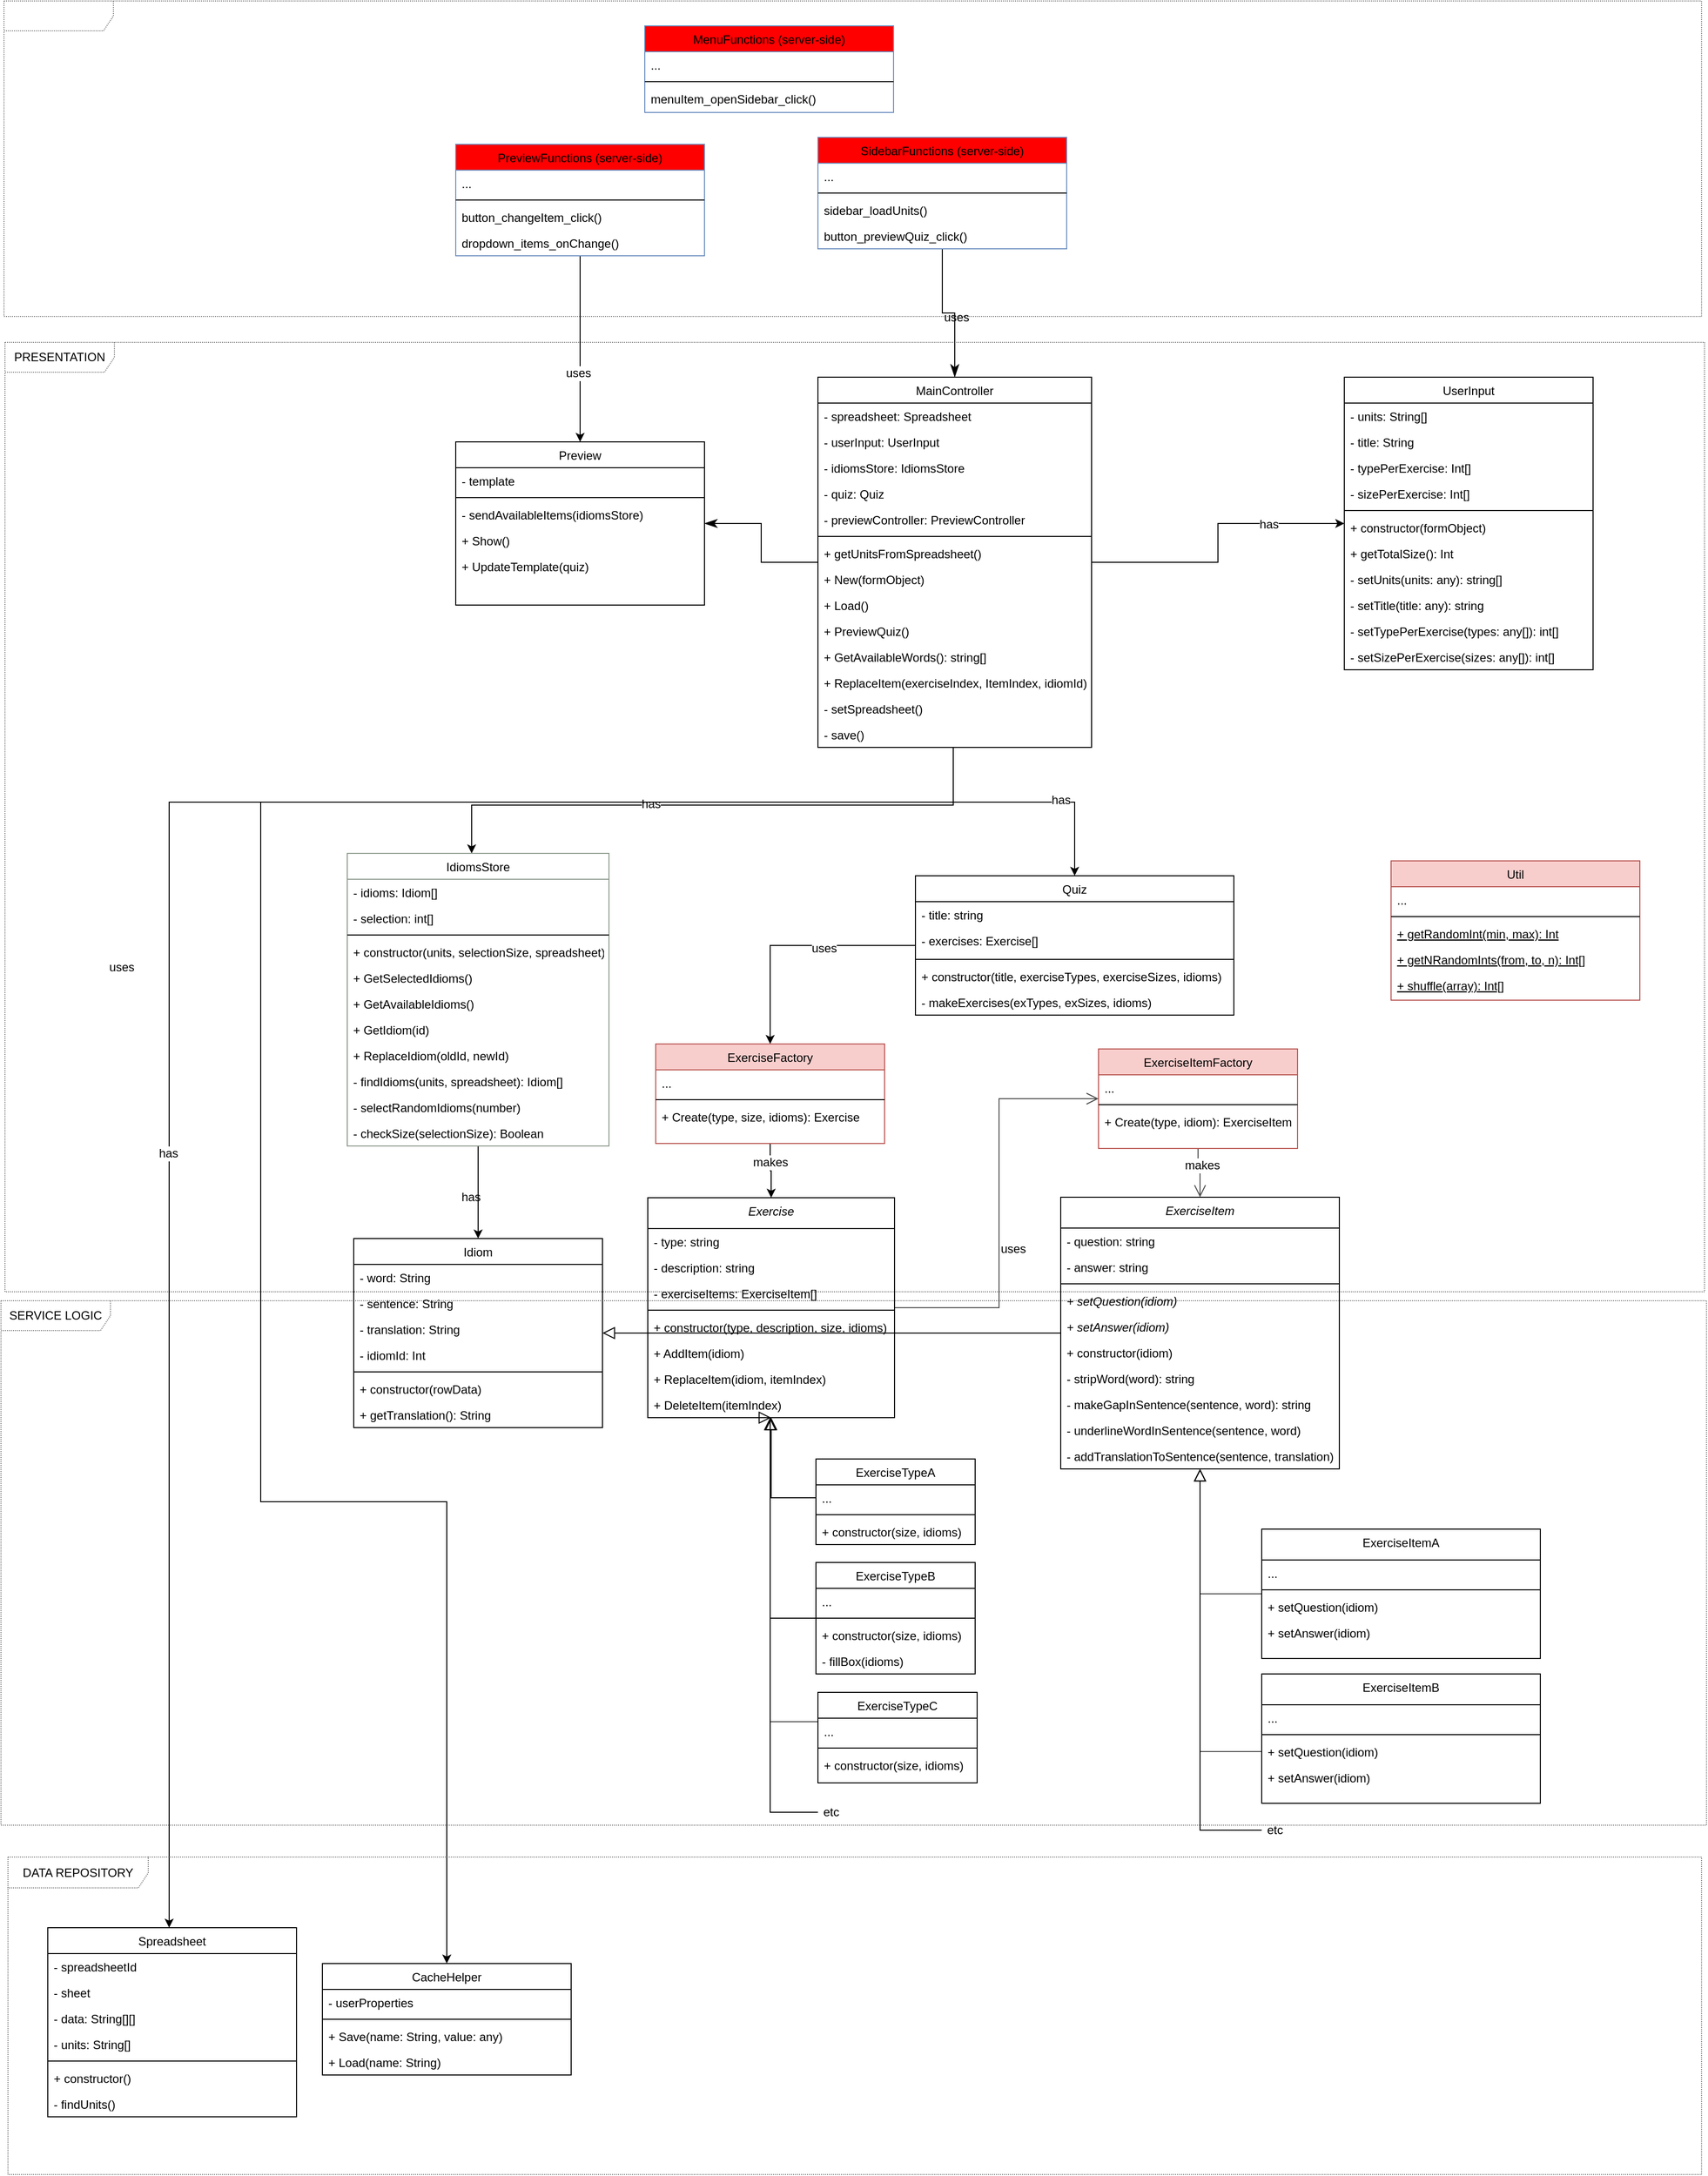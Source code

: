 <mxfile version="12.9.13" type="device"><diagram id="C5RBs43oDa-KdzZeNtuy" name="Page-1"><mxGraphModel dx="3234" dy="2611" grid="0" gridSize="10" guides="1" tooltips="1" connect="1" arrows="1" fold="1" page="0" pageScale="1" pageWidth="827" pageHeight="1169" math="0" shadow="0"><root><mxCell id="WIyWlLk6GJQsqaUBKTNV-0"/><mxCell id="WIyWlLk6GJQsqaUBKTNV-1" parent="WIyWlLk6GJQsqaUBKTNV-0"/><mxCell id="BDJIkVCrBgJnKzS1Ro5_-6" value="SERVICE LOGIC" style="shape=umlFrame;whiteSpace=wrap;html=1;width=110;height=30;dashed=1;dashPattern=1 1;strokeColor=#7D7D7D;" parent="WIyWlLk6GJQsqaUBKTNV-1" vertex="1"><mxGeometry x="-448" y="353" width="1714" height="527" as="geometry"/></mxCell><mxCell id="BDJIkVCrBgJnKzS1Ro5_-9" value="" style="shape=umlFrame;whiteSpace=wrap;html=1;width=110;height=30;dashed=1;dashPattern=1 1;strokeColor=#7D7D7D;" parent="WIyWlLk6GJQsqaUBKTNV-1" vertex="1"><mxGeometry x="-445" y="-953" width="1706" height="317" as="geometry"/></mxCell><mxCell id="BDJIkVCrBgJnKzS1Ro5_-7" value="PRESENTATION" style="shape=umlFrame;whiteSpace=wrap;html=1;width=110;height=30;dashed=1;dashPattern=1 1;strokeColor=#7D7D7D;" parent="WIyWlLk6GJQsqaUBKTNV-1" vertex="1"><mxGeometry x="-444" y="-610" width="1708" height="954" as="geometry"/></mxCell><mxCell id="YwPTubYq9pRSaqFyeuX5-16" style="edgeStyle=orthogonalEdgeStyle;rounded=0;orthogonalLoop=1;jettySize=auto;html=1;exitX=0.5;exitY=1;exitDx=0;exitDy=0;startArrow=block;startFill=0;endArrow=none;endFill=0;strokeWidth=1;startSize=10;entryX=0;entryY=0.5;entryDx=0;entryDy=0;" parent="WIyWlLk6GJQsqaUBKTNV-1" source="YwPTubYq9pRSaqFyeuX5-18" target="oRVY1mroJl78L5DnF0yV-41" edge="1"><mxGeometry relative="1" as="geometry"/></mxCell><mxCell id="YwPTubYq9pRSaqFyeuX5-17" style="edgeStyle=orthogonalEdgeStyle;rounded=0;orthogonalLoop=1;jettySize=auto;html=1;exitX=0.5;exitY=1;exitDx=0;exitDy=0;entryX=0;entryY=0.5;entryDx=0;entryDy=0;startArrow=block;startFill=0;endArrow=none;endFill=0;endSize=6;startSize=10;" parent="WIyWlLk6GJQsqaUBKTNV-1" source="YwPTubYq9pRSaqFyeuX5-18" target="oRVY1mroJl78L5DnF0yV-44" edge="1"><mxGeometry relative="1" as="geometry"><mxPoint x="701.0" y="908" as="targetPoint"/><Array as="points"><mxPoint x="325" y="672"/></Array></mxGeometry></mxCell><mxCell id="oRVY1mroJl78L5DnF0yV-70" style="edgeStyle=orthogonalEdgeStyle;rounded=0;orthogonalLoop=1;jettySize=auto;html=1;strokeColor=#4D4D4D;endSize=10;endArrow=open;endFill=0;" parent="WIyWlLk6GJQsqaUBKTNV-1" source="YwPTubYq9pRSaqFyeuX5-18" target="oRVY1mroJl78L5DnF0yV-56" edge="1"><mxGeometry relative="1" as="geometry"><Array as="points"><mxPoint x="555" y="360"/><mxPoint x="555" y="150"/></Array></mxGeometry></mxCell><mxCell id="qilCzUHw8M30y6qgDO6I-0" value="uses" style="text;html=1;align=center;verticalAlign=middle;resizable=0;points=[];labelBackgroundColor=#ffffff;" parent="oRVY1mroJl78L5DnF0yV-70" vertex="1" connectable="0"><mxGeometry x="-0.204" y="1" relative="1" as="geometry"><mxPoint x="14.88" y="1" as="offset"/></mxGeometry></mxCell><mxCell id="oRVY1mroJl78L5DnF0yV-95" value="" style="edgeStyle=orthogonalEdgeStyle;rounded=0;orthogonalLoop=1;jettySize=auto;html=1;endArrow=none;endFill=0;endSize=10;strokeColor=#4D4D4D;startArrow=block;startFill=0;startSize=10;" parent="WIyWlLk6GJQsqaUBKTNV-1" source="oRVY1mroJl78L5DnF0yV-71" target="oRVY1mroJl78L5DnF0yV-84" edge="1"><mxGeometry relative="1" as="geometry"><Array as="points"><mxPoint x="757" y="647.5"/></Array></mxGeometry></mxCell><mxCell id="oRVY1mroJl78L5DnF0yV-96" value="" style="edgeStyle=orthogonalEdgeStyle;rounded=0;orthogonalLoop=1;jettySize=auto;html=1;endArrow=none;endFill=0;endSize=10;strokeColor=#4D4D4D;startArrow=block;startFill=0;startSize=10;entryX=0;entryY=0.5;entryDx=0;entryDy=0;" parent="WIyWlLk6GJQsqaUBKTNV-1" source="oRVY1mroJl78L5DnF0yV-71" target="oRVY1mroJl78L5DnF0yV-101" edge="1"><mxGeometry relative="1" as="geometry"><mxPoint x="1117" y="933.5" as="targetPoint"/></mxGeometry></mxCell><mxCell id="oRVY1mroJl78L5DnF0yV-110" style="edgeStyle=orthogonalEdgeStyle;rounded=0;orthogonalLoop=1;jettySize=auto;html=1;startArrow=none;startFill=0;startSize=10;endArrow=block;endFill=0;endSize=10;strokeColor=#4D4D4D;exitX=0;exitY=0.5;exitDx=0;exitDy=0;" parent="WIyWlLk6GJQsqaUBKTNV-1" source="oRVY1mroJl78L5DnF0yV-106" target="YwPTubYq9pRSaqFyeuX5-18" edge="1"><mxGeometry relative="1" as="geometry"><Array as="points"><mxPoint x="325" y="776"/></Array></mxGeometry></mxCell><mxCell id="oRVY1mroJl78L5DnF0yV-80" style="edgeStyle=orthogonalEdgeStyle;rounded=0;orthogonalLoop=1;jettySize=auto;html=1;endArrow=open;endFill=0;endSize=10;strokeColor=#4D4D4D;" parent="WIyWlLk6GJQsqaUBKTNV-1" source="oRVY1mroJl78L5DnF0yV-56" target="oRVY1mroJl78L5DnF0yV-71" edge="1"><mxGeometry relative="1" as="geometry"/></mxCell><mxCell id="qilCzUHw8M30y6qgDO6I-2" value="makes" style="text;html=1;align=center;verticalAlign=middle;resizable=0;points=[];labelBackgroundColor=#ffffff;" parent="oRVY1mroJl78L5DnF0yV-80" vertex="1" connectable="0"><mxGeometry x="-0.324" relative="1" as="geometry"><mxPoint x="3.67" as="offset"/></mxGeometry></mxCell><mxCell id="qilCzUHw8M30y6qgDO6I-3" style="edgeStyle=orthogonalEdgeStyle;rounded=0;orthogonalLoop=1;jettySize=auto;html=1;" parent="WIyWlLk6GJQsqaUBKTNV-1" source="oRVY1mroJl78L5DnF0yV-0" target="YwPTubYq9pRSaqFyeuX5-0" edge="1"><mxGeometry relative="1" as="geometry"/></mxCell><mxCell id="qilCzUHw8M30y6qgDO6I-5" value="uses" style="text;html=1;align=center;verticalAlign=middle;resizable=0;points=[];labelBackgroundColor=#ffffff;" parent="qilCzUHw8M30y6qgDO6I-3" vertex="1" connectable="0"><mxGeometry x="-0.249" y="2" relative="1" as="geometry"><mxPoint y="1" as="offset"/></mxGeometry></mxCell><mxCell id="qilCzUHw8M30y6qgDO6I-63" style="edgeStyle=orthogonalEdgeStyle;rounded=0;orthogonalLoop=1;jettySize=auto;html=1;" parent="WIyWlLk6GJQsqaUBKTNV-1" source="qilCzUHw8M30y6qgDO6I-55" target="qilCzUHw8M30y6qgDO6I-28" edge="1"><mxGeometry relative="1" as="geometry"><Array as="points"><mxPoint x="509" y="-148"/><mxPoint x="-279" y="-148"/></Array></mxGeometry></mxCell><mxCell id="qilCzUHw8M30y6qgDO6I-64" value="has" style="text;html=1;align=center;verticalAlign=middle;resizable=0;points=[];labelBackgroundColor=#ffffff;" parent="qilCzUHw8M30y6qgDO6I-63" vertex="1" connectable="0"><mxGeometry x="0.206" y="1" relative="1" as="geometry"><mxPoint x="-2" y="5.06" as="offset"/></mxGeometry></mxCell><mxCell id="qilCzUHw8M30y6qgDO6I-80" style="edgeStyle=orthogonalEdgeStyle;rounded=0;orthogonalLoop=1;jettySize=auto;html=1;" parent="WIyWlLk6GJQsqaUBKTNV-1" source="qilCzUHw8M30y6qgDO6I-55" target="BDJIkVCrBgJnKzS1Ro5_-21" edge="1"><mxGeometry relative="1" as="geometry"><Array as="points"><mxPoint x="509" y="-145"/><mxPoint x="25" y="-145"/></Array></mxGeometry></mxCell><mxCell id="qilCzUHw8M30y6qgDO6I-81" value="has" style="text;html=1;align=center;verticalAlign=middle;resizable=0;points=[];labelBackgroundColor=#ffffff;" parent="qilCzUHw8M30y6qgDO6I-80" vertex="1" connectable="0"><mxGeometry x="0.608" y="4" relative="1" as="geometry"><mxPoint x="113" y="-5.65" as="offset"/></mxGeometry></mxCell><mxCell id="qilCzUHw8M30y6qgDO6I-82" style="edgeStyle=orthogonalEdgeStyle;rounded=0;orthogonalLoop=1;jettySize=auto;html=1;" parent="WIyWlLk6GJQsqaUBKTNV-1" source="YwPTubYq9pRSaqFyeuX5-0" target="YwPTubYq9pRSaqFyeuX5-18" edge="1"><mxGeometry relative="1" as="geometry"/></mxCell><mxCell id="qilCzUHw8M30y6qgDO6I-84" value="makes" style="text;html=1;align=center;verticalAlign=middle;resizable=0;points=[];labelBackgroundColor=#ffffff;" parent="qilCzUHw8M30y6qgDO6I-82" vertex="1" connectable="0"><mxGeometry x="-0.308" relative="1" as="geometry"><mxPoint as="offset"/></mxGeometry></mxCell><mxCell id="qilCzUHw8M30y6qgDO6I-93" style="edgeStyle=orthogonalEdgeStyle;rounded=0;orthogonalLoop=1;jettySize=auto;html=1;" parent="WIyWlLk6GJQsqaUBKTNV-1" source="qilCzUHw8M30y6qgDO6I-55" target="oRVY1mroJl78L5DnF0yV-0" edge="1"><mxGeometry relative="1" as="geometry"><Array as="points"><mxPoint x="509" y="-148"/><mxPoint x="631" y="-148"/></Array></mxGeometry></mxCell><mxCell id="qilCzUHw8M30y6qgDO6I-94" value="has" style="text;html=1;align=center;verticalAlign=middle;resizable=0;points=[];labelBackgroundColor=#ffffff;" parent="qilCzUHw8M30y6qgDO6I-93" vertex="1" connectable="0"><mxGeometry x="0.304" y="3" relative="1" as="geometry"><mxPoint x="-1" y="1" as="offset"/></mxGeometry></mxCell><mxCell id="qilCzUHw8M30y6qgDO6I-95" style="edgeStyle=orthogonalEdgeStyle;rounded=0;orthogonalLoop=1;jettySize=auto;html=1;" parent="WIyWlLk6GJQsqaUBKTNV-1" source="qilCzUHw8M30y6qgDO6I-55" target="qilCzUHw8M30y6qgDO6I-15" edge="1"><mxGeometry relative="1" as="geometry"/></mxCell><mxCell id="qilCzUHw8M30y6qgDO6I-96" value="has" style="text;html=1;align=center;verticalAlign=middle;resizable=0;points=[];labelBackgroundColor=#ffffff;" parent="qilCzUHw8M30y6qgDO6I-95" vertex="1" connectable="0"><mxGeometry x="0.481" y="-1" relative="1" as="geometry"><mxPoint as="offset"/></mxGeometry></mxCell><mxCell id="qilCzUHw8M30y6qgDO6I-91" style="edgeStyle=orthogonalEdgeStyle;rounded=0;orthogonalLoop=1;jettySize=auto;html=1;" parent="WIyWlLk6GJQsqaUBKTNV-1" source="BDJIkVCrBgJnKzS1Ro5_-86" target="BDJIkVCrBgJnKzS1Ro5_-59" edge="1"><mxGeometry relative="1" as="geometry"><mxPoint x="289" y="-607" as="targetPoint"/></mxGeometry></mxCell><mxCell id="qilCzUHw8M30y6qgDO6I-92" value="uses" style="text;html=1;align=center;verticalAlign=middle;resizable=0;points=[];labelBackgroundColor=#ffffff;" parent="qilCzUHw8M30y6qgDO6I-91" vertex="1" connectable="0"><mxGeometry x="0.263" y="-1" relative="1" as="geometry"><mxPoint x="-1" as="offset"/></mxGeometry></mxCell><mxCell id="qilCzUHw8M30y6qgDO6I-105" style="edgeStyle=orthogonalEdgeStyle;rounded=0;orthogonalLoop=1;jettySize=auto;html=1;exitX=0.5;exitY=1;exitDx=0;exitDy=0;" parent="WIyWlLk6GJQsqaUBKTNV-1" source="qilCzUHw8M30y6qgDO6I-55" target="qilCzUHw8M30y6qgDO6I-97" edge="1"><mxGeometry relative="1" as="geometry"><Array as="points"><mxPoint x="509" y="-148"/><mxPoint x="-187" y="-148"/><mxPoint x="-187" y="555"/><mxPoint y="555"/></Array></mxGeometry></mxCell><mxCell id="qilCzUHw8M30y6qgDO6I-110" value="uses" style="text;html=1;align=center;verticalAlign=middle;resizable=0;points=[];labelBackgroundColor=#ffffff;" parent="qilCzUHw8M30y6qgDO6I-105" vertex="1" connectable="0"><mxGeometry x="-0.362" y="2" relative="1" as="geometry"><mxPoint x="-221.09" y="164" as="offset"/></mxGeometry></mxCell><mxCell id="BDJIkVCrBgJnKzS1Ro5_-20" value="DATA REPOSITORY" style="shape=umlFrame;whiteSpace=wrap;html=1;width=141;height=31;dashed=1;dashPattern=1 1;strokeColor=#7D7D7D;" parent="WIyWlLk6GJQsqaUBKTNV-1" vertex="1"><mxGeometry x="-441" y="912" width="1702" height="319" as="geometry"/></mxCell><mxCell id="BDJIkVCrBgJnKzS1Ro5_-35" style="edgeStyle=orthogonalEdgeStyle;rounded=0;orthogonalLoop=1;jettySize=auto;html=1;" parent="WIyWlLk6GJQsqaUBKTNV-1" source="BDJIkVCrBgJnKzS1Ro5_-21" target="qilCzUHw8M30y6qgDO6I-71" edge="1"><mxGeometry relative="1" as="geometry"/></mxCell><mxCell id="BDJIkVCrBgJnKzS1Ro5_-36" value="has" style="text;html=1;align=center;verticalAlign=middle;resizable=0;points=[];" parent="BDJIkVCrBgJnKzS1Ro5_-35" vertex="1" connectable="0"><mxGeometry x="-0.073" y="-1" relative="1" as="geometry"><mxPoint x="-6.69" y="8.48" as="offset"/></mxGeometry></mxCell><mxCell id="YwPTubYq9pRSaqFyeuX5-18" value="Exercise" style="swimlane;fontStyle=2;align=center;verticalAlign=top;childLayout=stackLayout;horizontal=1;startSize=31;horizontalStack=0;resizeParent=1;resizeLast=0;collapsible=1;marginBottom=0;rounded=0;shadow=0;strokeWidth=1;" parent="WIyWlLk6GJQsqaUBKTNV-1" vertex="1"><mxGeometry x="202" y="249.5" width="248" height="221" as="geometry"><mxRectangle x="550" y="140" width="160" height="26" as="alternateBounds"/></mxGeometry></mxCell><mxCell id="YwPTubYq9pRSaqFyeuX5-20" value="- type: string" style="text;align=left;verticalAlign=top;spacingLeft=4;spacingRight=4;overflow=hidden;rotatable=0;points=[[0,0.5],[1,0.5]];portConstraint=eastwest;" parent="YwPTubYq9pRSaqFyeuX5-18" vertex="1"><mxGeometry y="31" width="248" height="26" as="geometry"/></mxCell><mxCell id="oRVY1mroJl78L5DnF0yV-16" value="- description: string" style="text;align=left;verticalAlign=top;spacingLeft=4;spacingRight=4;overflow=hidden;rotatable=0;points=[[0,0.5],[1,0.5]];portConstraint=eastwest;" parent="YwPTubYq9pRSaqFyeuX5-18" vertex="1"><mxGeometry y="57" width="248" height="26" as="geometry"/></mxCell><mxCell id="oRVY1mroJl78L5DnF0yV-17" value="- exerciseItems: ExerciseItem[]" style="text;align=left;verticalAlign=top;spacingLeft=4;spacingRight=4;overflow=hidden;rotatable=0;points=[[0,0.5],[1,0.5]];portConstraint=eastwest;" parent="YwPTubYq9pRSaqFyeuX5-18" vertex="1"><mxGeometry y="83" width="248" height="26" as="geometry"/></mxCell><mxCell id="YwPTubYq9pRSaqFyeuX5-19" value="" style="line;html=1;strokeWidth=1;align=left;verticalAlign=middle;spacingTop=-1;spacingLeft=3;spacingRight=3;rotatable=0;labelPosition=right;points=[];portConstraint=eastwest;" parent="YwPTubYq9pRSaqFyeuX5-18" vertex="1"><mxGeometry y="109" width="248" height="8" as="geometry"/></mxCell><mxCell id="oRVY1mroJl78L5DnF0yV-15" value="+ constructor(type, description, size, idioms)" style="text;align=left;verticalAlign=top;spacingLeft=4;spacingRight=4;overflow=hidden;rotatable=0;points=[[0,0.5],[1,0.5]];portConstraint=eastwest;" parent="YwPTubYq9pRSaqFyeuX5-18" vertex="1"><mxGeometry y="117" width="248" height="26" as="geometry"/></mxCell><mxCell id="oRVY1mroJl78L5DnF0yV-18" value="+ AddItem(idiom)" style="text;align=left;verticalAlign=top;spacingLeft=4;spacingRight=4;overflow=hidden;rotatable=0;points=[[0,0.5],[1,0.5]];portConstraint=eastwest;" parent="YwPTubYq9pRSaqFyeuX5-18" vertex="1"><mxGeometry y="143" width="248" height="26" as="geometry"/></mxCell><mxCell id="oRVY1mroJl78L5DnF0yV-19" value="+ ReplaceItem(idiom, itemIndex)" style="text;align=left;verticalAlign=top;spacingLeft=4;spacingRight=4;overflow=hidden;rotatable=0;points=[[0,0.5],[1,0.5]];portConstraint=eastwest;" parent="YwPTubYq9pRSaqFyeuX5-18" vertex="1"><mxGeometry y="169" width="248" height="26" as="geometry"/></mxCell><mxCell id="oRVY1mroJl78L5DnF0yV-20" value="+ DeleteItem(itemIndex)" style="text;align=left;verticalAlign=top;spacingLeft=4;spacingRight=4;overflow=hidden;rotatable=0;points=[[0,0.5],[1,0.5]];portConstraint=eastwest;" parent="YwPTubYq9pRSaqFyeuX5-18" vertex="1"><mxGeometry y="195" width="248" height="26" as="geometry"/></mxCell><mxCell id="oRVY1mroJl78L5DnF0yV-40" value="ExerciseTypeA" style="swimlane;fontStyle=0;align=center;verticalAlign=top;childLayout=stackLayout;horizontal=1;startSize=26;horizontalStack=0;resizeParent=1;resizeLast=0;collapsible=1;marginBottom=0;rounded=0;shadow=0;strokeWidth=1;" parent="WIyWlLk6GJQsqaUBKTNV-1" vertex="1"><mxGeometry x="371" y="512" width="160" height="86" as="geometry"><mxRectangle x="340" y="380" width="170" height="26" as="alternateBounds"/></mxGeometry></mxCell><mxCell id="oRVY1mroJl78L5DnF0yV-41" value="..." style="text;align=left;verticalAlign=top;spacingLeft=4;spacingRight=4;overflow=hidden;rotatable=0;points=[[0,0.5],[1,0.5]];portConstraint=eastwest;" parent="oRVY1mroJl78L5DnF0yV-40" vertex="1"><mxGeometry y="26" width="160" height="26" as="geometry"/></mxCell><mxCell id="oRVY1mroJl78L5DnF0yV-42" value="" style="line;html=1;strokeWidth=1;align=left;verticalAlign=middle;spacingTop=-1;spacingLeft=3;spacingRight=3;rotatable=0;labelPosition=right;points=[];portConstraint=eastwest;" parent="oRVY1mroJl78L5DnF0yV-40" vertex="1"><mxGeometry y="52" width="160" height="8" as="geometry"/></mxCell><mxCell id="oRVY1mroJl78L5DnF0yV-43" value="+ constructor(size, idioms)" style="text;align=left;verticalAlign=top;spacingLeft=4;spacingRight=4;overflow=hidden;rotatable=0;points=[[0,0.5],[1,0.5]];portConstraint=eastwest;fontStyle=0" parent="oRVY1mroJl78L5DnF0yV-40" vertex="1"><mxGeometry y="60" width="160" height="26" as="geometry"/></mxCell><mxCell id="oRVY1mroJl78L5DnF0yV-44" value="ExerciseTypeB" style="swimlane;fontStyle=0;align=center;verticalAlign=top;childLayout=stackLayout;horizontal=1;startSize=26;horizontalStack=0;resizeParent=1;resizeLast=0;collapsible=1;marginBottom=0;rounded=0;shadow=0;strokeWidth=1;" parent="WIyWlLk6GJQsqaUBKTNV-1" vertex="1"><mxGeometry x="371" y="616" width="160" height="112" as="geometry"><mxRectangle x="340" y="380" width="170" height="26" as="alternateBounds"/></mxGeometry></mxCell><mxCell id="oRVY1mroJl78L5DnF0yV-45" value="..." style="text;align=left;verticalAlign=top;spacingLeft=4;spacingRight=4;overflow=hidden;rotatable=0;points=[[0,0.5],[1,0.5]];portConstraint=eastwest;" parent="oRVY1mroJl78L5DnF0yV-44" vertex="1"><mxGeometry y="26" width="160" height="26" as="geometry"/></mxCell><mxCell id="oRVY1mroJl78L5DnF0yV-46" value="" style="line;html=1;strokeWidth=1;align=left;verticalAlign=middle;spacingTop=-1;spacingLeft=3;spacingRight=3;rotatable=0;labelPosition=right;points=[];portConstraint=eastwest;" parent="oRVY1mroJl78L5DnF0yV-44" vertex="1"><mxGeometry y="52" width="160" height="8" as="geometry"/></mxCell><mxCell id="oRVY1mroJl78L5DnF0yV-47" value="+ constructor(size, idioms)" style="text;align=left;verticalAlign=top;spacingLeft=4;spacingRight=4;overflow=hidden;rotatable=0;points=[[0,0.5],[1,0.5]];portConstraint=eastwest;fontStyle=0" parent="oRVY1mroJl78L5DnF0yV-44" vertex="1"><mxGeometry y="60" width="160" height="26" as="geometry"/></mxCell><mxCell id="oRVY1mroJl78L5DnF0yV-50" value="- fillBox(idioms)" style="text;align=left;verticalAlign=top;spacingLeft=4;spacingRight=4;overflow=hidden;rotatable=0;points=[[0,0.5],[1,0.5]];portConstraint=eastwest;fontStyle=0" parent="oRVY1mroJl78L5DnF0yV-44" vertex="1"><mxGeometry y="86" width="160" height="26" as="geometry"/></mxCell><mxCell id="oRVY1mroJl78L5DnF0yV-0" value="Quiz" style="swimlane;fontStyle=0;align=center;verticalAlign=top;childLayout=stackLayout;horizontal=1;startSize=26;horizontalStack=0;resizeParent=1;resizeLast=0;collapsible=1;marginBottom=0;rounded=0;shadow=0;strokeWidth=1;" parent="WIyWlLk6GJQsqaUBKTNV-1" vertex="1"><mxGeometry x="471" y="-74" width="320" height="140" as="geometry"><mxRectangle x="220" y="120" width="160" height="26" as="alternateBounds"/></mxGeometry></mxCell><mxCell id="oRVY1mroJl78L5DnF0yV-1" value="- title: string" style="text;align=left;verticalAlign=top;spacingLeft=4;spacingRight=4;overflow=hidden;rotatable=0;points=[[0,0.5],[1,0.5]];portConstraint=eastwest;" parent="oRVY1mroJl78L5DnF0yV-0" vertex="1"><mxGeometry y="26" width="320" height="26" as="geometry"/></mxCell><mxCell id="oRVY1mroJl78L5DnF0yV-5" value="- exercises: Exercise[]" style="text;align=left;verticalAlign=top;spacingLeft=4;spacingRight=4;overflow=hidden;rotatable=0;points=[[0,0.5],[1,0.5]];portConstraint=eastwest;" parent="oRVY1mroJl78L5DnF0yV-0" vertex="1"><mxGeometry y="52" width="320" height="28" as="geometry"/></mxCell><mxCell id="oRVY1mroJl78L5DnF0yV-2" value="" style="line;html=1;strokeWidth=1;align=left;verticalAlign=middle;spacingTop=-1;spacingLeft=3;spacingRight=3;rotatable=0;labelPosition=right;points=[];portConstraint=eastwest;" parent="oRVY1mroJl78L5DnF0yV-0" vertex="1"><mxGeometry y="80" width="320" height="8" as="geometry"/></mxCell><mxCell id="oRVY1mroJl78L5DnF0yV-3" value="+ constructor(title, exerciseTypes, exerciseSizes, idioms)" style="text;align=left;verticalAlign=top;spacingLeft=4;spacingRight=4;overflow=hidden;rotatable=0;points=[[0,0.5],[1,0.5]];portConstraint=eastwest;" parent="oRVY1mroJl78L5DnF0yV-0" vertex="1"><mxGeometry y="88" width="320" height="26" as="geometry"/></mxCell><mxCell id="oRVY1mroJl78L5DnF0yV-7" value="- makeExercises(exTypes, exSizes, idioms)" style="text;align=left;verticalAlign=top;spacingLeft=4;spacingRight=4;overflow=hidden;rotatable=0;points=[[0,0.5],[1,0.5]];portConstraint=eastwest;" parent="oRVY1mroJl78L5DnF0yV-0" vertex="1"><mxGeometry y="114" width="320" height="26" as="geometry"/></mxCell><mxCell id="YwPTubYq9pRSaqFyeuX5-0" value="ExerciseFactory" style="swimlane;fontStyle=0;align=center;verticalAlign=top;childLayout=stackLayout;horizontal=1;startSize=26;horizontalStack=0;resizeParent=1;resizeLast=0;collapsible=1;marginBottom=0;rounded=0;shadow=0;strokeWidth=1;fillColor=#f8cecc;strokeColor=#b85450;" parent="WIyWlLk6GJQsqaUBKTNV-1" vertex="1"><mxGeometry x="210" y="95" width="230" height="100" as="geometry"><mxRectangle x="220" y="120" width="160" height="26" as="alternateBounds"/></mxGeometry></mxCell><mxCell id="YwPTubYq9pRSaqFyeuX5-1" value="..." style="text;align=left;verticalAlign=top;spacingLeft=4;spacingRight=4;overflow=hidden;rotatable=0;points=[[0,0.5],[1,0.5]];portConstraint=eastwest;" parent="YwPTubYq9pRSaqFyeuX5-0" vertex="1"><mxGeometry y="26" width="230" height="26" as="geometry"/></mxCell><mxCell id="YwPTubYq9pRSaqFyeuX5-2" value="" style="line;html=1;strokeWidth=1;align=left;verticalAlign=middle;spacingTop=-1;spacingLeft=3;spacingRight=3;rotatable=0;labelPosition=right;points=[];portConstraint=eastwest;" parent="YwPTubYq9pRSaqFyeuX5-0" vertex="1"><mxGeometry y="52" width="230" height="8" as="geometry"/></mxCell><mxCell id="YwPTubYq9pRSaqFyeuX5-3" value="+ Create(type, size, idioms): Exercise" style="text;align=left;verticalAlign=top;spacingLeft=4;spacingRight=4;overflow=hidden;rotatable=0;points=[[0,0.5],[1,0.5]];portConstraint=eastwest;" parent="YwPTubYq9pRSaqFyeuX5-0" vertex="1"><mxGeometry y="60" width="230" height="26" as="geometry"/></mxCell><mxCell id="oRVY1mroJl78L5DnF0yV-56" value="ExerciseItemFactory" style="swimlane;fontStyle=0;align=center;verticalAlign=top;childLayout=stackLayout;horizontal=1;startSize=26;horizontalStack=0;resizeParent=1;resizeLast=0;collapsible=1;marginBottom=0;rounded=0;shadow=0;strokeWidth=1;fillColor=#f8cecc;strokeColor=#b85450;" parent="WIyWlLk6GJQsqaUBKTNV-1" vertex="1"><mxGeometry x="655" y="100" width="200" height="100" as="geometry"><mxRectangle x="220" y="120" width="160" height="26" as="alternateBounds"/></mxGeometry></mxCell><mxCell id="oRVY1mroJl78L5DnF0yV-57" value="..." style="text;align=left;verticalAlign=top;spacingLeft=4;spacingRight=4;overflow=hidden;rotatable=0;points=[[0,0.5],[1,0.5]];portConstraint=eastwest;" parent="oRVY1mroJl78L5DnF0yV-56" vertex="1"><mxGeometry y="26" width="200" height="26" as="geometry"/></mxCell><mxCell id="oRVY1mroJl78L5DnF0yV-58" value="" style="line;html=1;strokeWidth=1;align=left;verticalAlign=middle;spacingTop=-1;spacingLeft=3;spacingRight=3;rotatable=0;labelPosition=right;points=[];portConstraint=eastwest;" parent="oRVY1mroJl78L5DnF0yV-56" vertex="1"><mxGeometry y="52" width="200" height="8" as="geometry"/></mxCell><mxCell id="oRVY1mroJl78L5DnF0yV-59" value="+ Create(type, idiom): ExerciseItem" style="text;align=left;verticalAlign=top;spacingLeft=4;spacingRight=4;overflow=hidden;rotatable=0;points=[[0,0.5],[1,0.5]];portConstraint=eastwest;" parent="oRVY1mroJl78L5DnF0yV-56" vertex="1"><mxGeometry y="60" width="200" height="26" as="geometry"/></mxCell><mxCell id="oRVY1mroJl78L5DnF0yV-71" value="ExerciseItem" style="swimlane;fontStyle=2;align=center;verticalAlign=top;childLayout=stackLayout;horizontal=1;startSize=31;horizontalStack=0;resizeParent=1;resizeLast=0;collapsible=1;marginBottom=0;rounded=0;shadow=0;strokeWidth=1;" parent="WIyWlLk6GJQsqaUBKTNV-1" vertex="1"><mxGeometry x="617" y="249" width="280" height="273" as="geometry"><mxRectangle x="550" y="140" width="160" height="26" as="alternateBounds"/></mxGeometry></mxCell><mxCell id="oRVY1mroJl78L5DnF0yV-72" value="- question: string" style="text;align=left;verticalAlign=top;spacingLeft=4;spacingRight=4;overflow=hidden;rotatable=0;points=[[0,0.5],[1,0.5]];portConstraint=eastwest;" parent="oRVY1mroJl78L5DnF0yV-71" vertex="1"><mxGeometry y="31" width="280" height="26" as="geometry"/></mxCell><mxCell id="oRVY1mroJl78L5DnF0yV-73" value="- answer: string" style="text;align=left;verticalAlign=top;spacingLeft=4;spacingRight=4;overflow=hidden;rotatable=0;points=[[0,0.5],[1,0.5]];portConstraint=eastwest;" parent="oRVY1mroJl78L5DnF0yV-71" vertex="1"><mxGeometry y="57" width="280" height="26" as="geometry"/></mxCell><mxCell id="oRVY1mroJl78L5DnF0yV-75" value="" style="line;html=1;strokeWidth=1;align=left;verticalAlign=middle;spacingTop=-1;spacingLeft=3;spacingRight=3;rotatable=0;labelPosition=right;points=[];portConstraint=eastwest;" parent="oRVY1mroJl78L5DnF0yV-71" vertex="1"><mxGeometry y="83" width="280" height="8" as="geometry"/></mxCell><mxCell id="oRVY1mroJl78L5DnF0yV-82" value="+ setQuestion(idiom)" style="text;align=left;verticalAlign=top;spacingLeft=4;spacingRight=4;overflow=hidden;rotatable=0;points=[[0,0.5],[1,0.5]];portConstraint=eastwest;fontStyle=2" parent="oRVY1mroJl78L5DnF0yV-71" vertex="1"><mxGeometry y="91" width="280" height="26" as="geometry"/></mxCell><mxCell id="oRVY1mroJl78L5DnF0yV-81" value="+ setAnswer(idiom)" style="text;align=left;verticalAlign=top;spacingLeft=4;spacingRight=4;overflow=hidden;rotatable=0;points=[[0,0.5],[1,0.5]];portConstraint=eastwest;fontStyle=2" parent="oRVY1mroJl78L5DnF0yV-71" vertex="1"><mxGeometry y="117" width="280" height="26" as="geometry"/></mxCell><mxCell id="oRVY1mroJl78L5DnF0yV-76" value="+ constructor(idiom)" style="text;align=left;verticalAlign=top;spacingLeft=4;spacingRight=4;overflow=hidden;rotatable=0;points=[[0,0.5],[1,0.5]];portConstraint=eastwest;" parent="oRVY1mroJl78L5DnF0yV-71" vertex="1"><mxGeometry y="143" width="280" height="26" as="geometry"/></mxCell><mxCell id="oRVY1mroJl78L5DnF0yV-77" value="- stripWord(word): string" style="text;align=left;verticalAlign=top;spacingLeft=4;spacingRight=4;overflow=hidden;rotatable=0;points=[[0,0.5],[1,0.5]];portConstraint=eastwest;" parent="oRVY1mroJl78L5DnF0yV-71" vertex="1"><mxGeometry y="169" width="280" height="26" as="geometry"/></mxCell><mxCell id="oRVY1mroJl78L5DnF0yV-78" value="- makeGapInSentence(sentence, word): string" style="text;align=left;verticalAlign=top;spacingLeft=4;spacingRight=4;overflow=hidden;rotatable=0;points=[[0,0.5],[1,0.5]];portConstraint=eastwest;" parent="oRVY1mroJl78L5DnF0yV-71" vertex="1"><mxGeometry y="195" width="280" height="26" as="geometry"/></mxCell><mxCell id="oRVY1mroJl78L5DnF0yV-83" value="- underlineWordInSentence(sentence, word)" style="text;align=left;verticalAlign=top;spacingLeft=4;spacingRight=4;overflow=hidden;rotatable=0;points=[[0,0.5],[1,0.5]];portConstraint=eastwest;" parent="oRVY1mroJl78L5DnF0yV-71" vertex="1"><mxGeometry y="221" width="280" height="26" as="geometry"/></mxCell><mxCell id="oRVY1mroJl78L5DnF0yV-79" value="- addTranslationToSentence(sentence, translation)" style="text;align=left;verticalAlign=top;spacingLeft=4;spacingRight=4;overflow=hidden;rotatable=0;points=[[0,0.5],[1,0.5]];portConstraint=eastwest;" parent="oRVY1mroJl78L5DnF0yV-71" vertex="1"><mxGeometry y="247" width="280" height="26" as="geometry"/></mxCell><mxCell id="oRVY1mroJl78L5DnF0yV-84" value="ExerciseItemA" style="swimlane;fontStyle=0;align=center;verticalAlign=top;childLayout=stackLayout;horizontal=1;startSize=31;horizontalStack=0;resizeParent=1;resizeLast=0;collapsible=1;marginBottom=0;rounded=0;shadow=0;strokeWidth=1;" parent="WIyWlLk6GJQsqaUBKTNV-1" vertex="1"><mxGeometry x="819" y="582.5" width="280" height="130" as="geometry"><mxRectangle x="550" y="140" width="160" height="26" as="alternateBounds"/></mxGeometry></mxCell><mxCell id="oRVY1mroJl78L5DnF0yV-86" value="..." style="text;align=left;verticalAlign=top;spacingLeft=4;spacingRight=4;overflow=hidden;rotatable=0;points=[[0,0.5],[1,0.5]];portConstraint=eastwest;" parent="oRVY1mroJl78L5DnF0yV-84" vertex="1"><mxGeometry y="31" width="280" height="26" as="geometry"/></mxCell><mxCell id="oRVY1mroJl78L5DnF0yV-87" value="" style="line;html=1;strokeWidth=1;align=left;verticalAlign=middle;spacingTop=-1;spacingLeft=3;spacingRight=3;rotatable=0;labelPosition=right;points=[];portConstraint=eastwest;" parent="oRVY1mroJl78L5DnF0yV-84" vertex="1"><mxGeometry y="57" width="280" height="8" as="geometry"/></mxCell><mxCell id="oRVY1mroJl78L5DnF0yV-88" value="+ setQuestion(idiom)" style="text;align=left;verticalAlign=top;spacingLeft=4;spacingRight=4;overflow=hidden;rotatable=0;points=[[0,0.5],[1,0.5]];portConstraint=eastwest;fontStyle=0" parent="oRVY1mroJl78L5DnF0yV-84" vertex="1"><mxGeometry y="65" width="280" height="26" as="geometry"/></mxCell><mxCell id="oRVY1mroJl78L5DnF0yV-89" value="+ setAnswer(idiom)" style="text;align=left;verticalAlign=top;spacingLeft=4;spacingRight=4;overflow=hidden;rotatable=0;points=[[0,0.5],[1,0.5]];portConstraint=eastwest;fontStyle=0" parent="oRVY1mroJl78L5DnF0yV-84" vertex="1"><mxGeometry y="91" width="280" height="26" as="geometry"/></mxCell><mxCell id="qilCzUHw8M30y6qgDO6I-7" value="Util" style="swimlane;fontStyle=0;align=center;verticalAlign=top;childLayout=stackLayout;horizontal=1;startSize=26;horizontalStack=0;resizeParent=1;resizeLast=0;collapsible=1;marginBottom=0;rounded=0;shadow=0;strokeWidth=1;fillColor=#f8cecc;strokeColor=#b85450;" parent="WIyWlLk6GJQsqaUBKTNV-1" vertex="1"><mxGeometry x="949" y="-89" width="250" height="140" as="geometry"><mxRectangle x="220" y="120" width="160" height="26" as="alternateBounds"/></mxGeometry></mxCell><mxCell id="qilCzUHw8M30y6qgDO6I-8" value="..." style="text;align=left;verticalAlign=top;spacingLeft=4;spacingRight=4;overflow=hidden;rotatable=0;points=[[0,0.5],[1,0.5]];portConstraint=eastwest;" parent="qilCzUHw8M30y6qgDO6I-7" vertex="1"><mxGeometry y="26" width="250" height="26" as="geometry"/></mxCell><mxCell id="qilCzUHw8M30y6qgDO6I-10" value="" style="line;html=1;strokeWidth=1;align=left;verticalAlign=middle;spacingTop=-1;spacingLeft=3;spacingRight=3;rotatable=0;labelPosition=right;points=[];portConstraint=eastwest;" parent="qilCzUHw8M30y6qgDO6I-7" vertex="1"><mxGeometry y="52" width="250" height="8" as="geometry"/></mxCell><mxCell id="qilCzUHw8M30y6qgDO6I-11" value="+ getRandomInt(min, max): Int" style="text;align=left;verticalAlign=top;spacingLeft=4;spacingRight=4;overflow=hidden;rotatable=0;points=[[0,0.5],[1,0.5]];portConstraint=eastwest;fontStyle=4" parent="qilCzUHw8M30y6qgDO6I-7" vertex="1"><mxGeometry y="60" width="250" height="26" as="geometry"/></mxCell><mxCell id="qilCzUHw8M30y6qgDO6I-12" value="+ getNRandomInts(from, to, n): Int[]" style="text;align=left;verticalAlign=top;spacingLeft=4;spacingRight=4;overflow=hidden;rotatable=0;points=[[0,0.5],[1,0.5]];portConstraint=eastwest;fontStyle=4" parent="qilCzUHw8M30y6qgDO6I-7" vertex="1"><mxGeometry y="86" width="250" height="26" as="geometry"/></mxCell><mxCell id="qilCzUHw8M30y6qgDO6I-14" value="+ shuffle(array): Int[]" style="text;align=left;verticalAlign=top;spacingLeft=4;spacingRight=4;overflow=hidden;rotatable=0;points=[[0,0.5],[1,0.5]];portConstraint=eastwest;fontStyle=4" parent="qilCzUHw8M30y6qgDO6I-7" vertex="1"><mxGeometry y="112" width="250" height="26" as="geometry"/></mxCell><mxCell id="oRVY1mroJl78L5DnF0yV-105" value="ExerciseTypeC" style="swimlane;fontStyle=0;align=center;verticalAlign=top;childLayout=stackLayout;horizontal=1;startSize=26;horizontalStack=0;resizeParent=1;resizeLast=0;collapsible=1;marginBottom=0;rounded=0;shadow=0;strokeWidth=1;" parent="WIyWlLk6GJQsqaUBKTNV-1" vertex="1"><mxGeometry x="373" y="746.5" width="160" height="91" as="geometry"><mxRectangle x="340" y="380" width="170" height="26" as="alternateBounds"/></mxGeometry></mxCell><mxCell id="oRVY1mroJl78L5DnF0yV-106" value="..." style="text;align=left;verticalAlign=top;spacingLeft=4;spacingRight=4;overflow=hidden;rotatable=0;points=[[0,0.5],[1,0.5]];portConstraint=eastwest;" parent="oRVY1mroJl78L5DnF0yV-105" vertex="1"><mxGeometry y="26" width="160" height="26" as="geometry"/></mxCell><mxCell id="oRVY1mroJl78L5DnF0yV-107" value="" style="line;html=1;strokeWidth=1;align=left;verticalAlign=middle;spacingTop=-1;spacingLeft=3;spacingRight=3;rotatable=0;labelPosition=right;points=[];portConstraint=eastwest;" parent="oRVY1mroJl78L5DnF0yV-105" vertex="1"><mxGeometry y="52" width="160" height="8" as="geometry"/></mxCell><mxCell id="oRVY1mroJl78L5DnF0yV-108" value="+ constructor(size, idioms)" style="text;align=left;verticalAlign=top;spacingLeft=4;spacingRight=4;overflow=hidden;rotatable=0;points=[[0,0.5],[1,0.5]];portConstraint=eastwest;fontStyle=0" parent="oRVY1mroJl78L5DnF0yV-105" vertex="1"><mxGeometry y="60" width="160" height="26" as="geometry"/></mxCell><mxCell id="oRVY1mroJl78L5DnF0yV-98" value="ExerciseItemB" style="swimlane;fontStyle=0;align=center;verticalAlign=top;childLayout=stackLayout;horizontal=1;startSize=31;horizontalStack=0;resizeParent=1;resizeLast=0;collapsible=1;marginBottom=0;rounded=0;shadow=0;strokeWidth=1;" parent="WIyWlLk6GJQsqaUBKTNV-1" vertex="1"><mxGeometry x="819" y="728" width="280" height="130" as="geometry"><mxRectangle x="550" y="140" width="160" height="26" as="alternateBounds"/></mxGeometry></mxCell><mxCell id="oRVY1mroJl78L5DnF0yV-99" value="..." style="text;align=left;verticalAlign=top;spacingLeft=4;spacingRight=4;overflow=hidden;rotatable=0;points=[[0,0.5],[1,0.5]];portConstraint=eastwest;" parent="oRVY1mroJl78L5DnF0yV-98" vertex="1"><mxGeometry y="31" width="280" height="26" as="geometry"/></mxCell><mxCell id="oRVY1mroJl78L5DnF0yV-100" value="" style="line;html=1;strokeWidth=1;align=left;verticalAlign=middle;spacingTop=-1;spacingLeft=3;spacingRight=3;rotatable=0;labelPosition=right;points=[];portConstraint=eastwest;" parent="oRVY1mroJl78L5DnF0yV-98" vertex="1"><mxGeometry y="57" width="280" height="8" as="geometry"/></mxCell><mxCell id="oRVY1mroJl78L5DnF0yV-101" value="+ setQuestion(idiom)" style="text;align=left;verticalAlign=top;spacingLeft=4;spacingRight=4;overflow=hidden;rotatable=0;points=[[0,0.5],[1,0.5]];portConstraint=eastwest;fontStyle=0" parent="oRVY1mroJl78L5DnF0yV-98" vertex="1"><mxGeometry y="65" width="280" height="26" as="geometry"/></mxCell><mxCell id="oRVY1mroJl78L5DnF0yV-102" value="+ setAnswer(idiom)" style="text;align=left;verticalAlign=top;spacingLeft=4;spacingRight=4;overflow=hidden;rotatable=0;points=[[0,0.5],[1,0.5]];portConstraint=eastwest;fontStyle=0" parent="oRVY1mroJl78L5DnF0yV-98" vertex="1"><mxGeometry y="91" width="280" height="26" as="geometry"/></mxCell><mxCell id="BDJIkVCrBgJnKzS1Ro5_-46" style="edgeStyle=orthogonalEdgeStyle;rounded=0;orthogonalLoop=1;jettySize=auto;html=1;endArrow=block;endFill=0;startSize=10;endSize=10;" parent="WIyWlLk6GJQsqaUBKTNV-1" source="BDJIkVCrBgJnKzS1Ro5_-44" target="oRVY1mroJl78L5DnF0yV-71" edge="1"><mxGeometry relative="1" as="geometry"><Array as="points"><mxPoint x="757" y="885"/></Array></mxGeometry></mxCell><mxCell id="BDJIkVCrBgJnKzS1Ro5_-44" value="etc" style="text;html=1;align=center;verticalAlign=middle;resizable=0;points=[];autosize=1;" parent="WIyWlLk6GJQsqaUBKTNV-1" vertex="1"><mxGeometry x="819" y="876" width="26" height="18" as="geometry"/></mxCell><mxCell id="BDJIkVCrBgJnKzS1Ro5_-48" style="edgeStyle=orthogonalEdgeStyle;rounded=0;orthogonalLoop=1;jettySize=auto;html=1;startSize=10;endArrow=block;endFill=0;endSize=10;" parent="WIyWlLk6GJQsqaUBKTNV-1" source="BDJIkVCrBgJnKzS1Ro5_-47" target="YwPTubYq9pRSaqFyeuX5-18" edge="1"><mxGeometry relative="1" as="geometry"><Array as="points"><mxPoint x="325" y="867"/></Array></mxGeometry></mxCell><mxCell id="BDJIkVCrBgJnKzS1Ro5_-47" value="etc" style="text;html=1;align=center;verticalAlign=middle;resizable=0;points=[];autosize=1;" parent="WIyWlLk6GJQsqaUBKTNV-1" vertex="1"><mxGeometry x="373" y="858" width="26" height="18" as="geometry"/></mxCell><mxCell id="BDJIkVCrBgJnKzS1Ro5_-52" style="edgeStyle=orthogonalEdgeStyle;rounded=0;orthogonalLoop=1;jettySize=auto;html=1;startSize=10;endArrow=classicThin;endFill=1;endSize=10;" parent="WIyWlLk6GJQsqaUBKTNV-1" source="qilCzUHw8M30y6qgDO6I-55" target="BDJIkVCrBgJnKzS1Ro5_-59" edge="1"><mxGeometry relative="1" as="geometry"><mxPoint x="373" y="-549" as="sourcePoint"/></mxGeometry></mxCell><mxCell id="BDJIkVCrBgJnKzS1Ro5_-96" style="edgeStyle=orthogonalEdgeStyle;rounded=0;orthogonalLoop=1;jettySize=auto;html=1;startSize=10;endArrow=classicThin;endFill=1;endSize=10;" parent="WIyWlLk6GJQsqaUBKTNV-1" source="BDJIkVCrBgJnKzS1Ro5_-76" target="qilCzUHw8M30y6qgDO6I-55" edge="1"><mxGeometry relative="1" as="geometry"><mxPoint x="498" y="-644" as="targetPoint"/></mxGeometry></mxCell><mxCell id="BDJIkVCrBgJnKzS1Ro5_-97" value="uses" style="text;html=1;align=center;verticalAlign=middle;resizable=0;points=[];" parent="BDJIkVCrBgJnKzS1Ro5_-96" vertex="1" connectable="0"><mxGeometry x="0.145" y="1" relative="1" as="geometry"><mxPoint as="offset"/></mxGeometry></mxCell><mxCell id="snKp1BN6lT6dZVKbHSTQ-0" style="edgeStyle=orthogonalEdgeStyle;rounded=0;orthogonalLoop=1;jettySize=auto;html=1;startArrow=block;startFill=0;endArrow=none;endFill=0;endSize=10;startSize=10;" parent="WIyWlLk6GJQsqaUBKTNV-1" source="qilCzUHw8M30y6qgDO6I-71" target="oRVY1mroJl78L5DnF0yV-71" edge="1"><mxGeometry relative="1" as="geometry"/></mxCell><mxCell id="qilCzUHw8M30y6qgDO6I-71" value="Idiom" style="swimlane;fontStyle=0;align=center;verticalAlign=top;childLayout=stackLayout;horizontal=1;startSize=26;horizontalStack=0;resizeParent=1;resizeLast=0;collapsible=1;marginBottom=0;rounded=0;shadow=0;strokeWidth=1;" parent="WIyWlLk6GJQsqaUBKTNV-1" vertex="1"><mxGeometry x="-93.5" y="290.5" width="250" height="190" as="geometry"><mxRectangle x="220" y="120" width="160" height="26" as="alternateBounds"/></mxGeometry></mxCell><mxCell id="qilCzUHw8M30y6qgDO6I-72" value="- word: String" style="text;align=left;verticalAlign=top;spacingLeft=4;spacingRight=4;overflow=hidden;rotatable=0;points=[[0,0.5],[1,0.5]];portConstraint=eastwest;" parent="qilCzUHw8M30y6qgDO6I-71" vertex="1"><mxGeometry y="26" width="250" height="26" as="geometry"/></mxCell><mxCell id="qilCzUHw8M30y6qgDO6I-73" value="- sentence: String" style="text;align=left;verticalAlign=top;spacingLeft=4;spacingRight=4;overflow=hidden;rotatable=0;points=[[0,0.5],[1,0.5]];portConstraint=eastwest;" parent="qilCzUHw8M30y6qgDO6I-71" vertex="1"><mxGeometry y="52" width="250" height="26" as="geometry"/></mxCell><mxCell id="qilCzUHw8M30y6qgDO6I-74" value="- translation: String" style="text;align=left;verticalAlign=top;spacingLeft=4;spacingRight=4;overflow=hidden;rotatable=0;points=[[0,0.5],[1,0.5]];portConstraint=eastwest;" parent="qilCzUHw8M30y6qgDO6I-71" vertex="1"><mxGeometry y="78" width="250" height="26" as="geometry"/></mxCell><mxCell id="qilCzUHw8M30y6qgDO6I-75" value="- idiomId: Int" style="text;align=left;verticalAlign=top;spacingLeft=4;spacingRight=4;overflow=hidden;rotatable=0;points=[[0,0.5],[1,0.5]];portConstraint=eastwest;" parent="qilCzUHw8M30y6qgDO6I-71" vertex="1"><mxGeometry y="104" width="250" height="26" as="geometry"/></mxCell><mxCell id="qilCzUHw8M30y6qgDO6I-76" value="" style="line;html=1;strokeWidth=1;align=left;verticalAlign=middle;spacingTop=-1;spacingLeft=3;spacingRight=3;rotatable=0;labelPosition=right;points=[];portConstraint=eastwest;" parent="qilCzUHw8M30y6qgDO6I-71" vertex="1"><mxGeometry y="130" width="250" height="8" as="geometry"/></mxCell><mxCell id="qilCzUHw8M30y6qgDO6I-77" value="+ constructor(rowData)" style="text;align=left;verticalAlign=top;spacingLeft=4;spacingRight=4;overflow=hidden;rotatable=0;points=[[0,0.5],[1,0.5]];portConstraint=eastwest;fontStyle=0" parent="qilCzUHw8M30y6qgDO6I-71" vertex="1"><mxGeometry y="138" width="250" height="26" as="geometry"/></mxCell><mxCell id="qilCzUHw8M30y6qgDO6I-78" value="+ getTranslation(): String" style="text;align=left;verticalAlign=top;spacingLeft=4;spacingRight=4;overflow=hidden;rotatable=0;points=[[0,0.5],[1,0.5]];portConstraint=eastwest;fontStyle=0" parent="qilCzUHw8M30y6qgDO6I-71" vertex="1"><mxGeometry y="164" width="250" height="26" as="geometry"/></mxCell><mxCell id="BDJIkVCrBgJnKzS1Ro5_-21" value="IdiomsStore" style="swimlane;fontStyle=0;align=center;verticalAlign=top;childLayout=stackLayout;horizontal=1;startSize=26;horizontalStack=0;resizeParent=1;resizeLast=0;collapsible=1;marginBottom=0;rounded=0;shadow=0;strokeWidth=1;strokeColor=#8D998D;" parent="WIyWlLk6GJQsqaUBKTNV-1" vertex="1"><mxGeometry x="-100" y="-96.5" width="263" height="294" as="geometry"><mxRectangle x="220" y="120" width="160" height="26" as="alternateBounds"/></mxGeometry></mxCell><mxCell id="BDJIkVCrBgJnKzS1Ro5_-23" value="- idioms: Idiom[]" style="text;align=left;verticalAlign=top;spacingLeft=4;spacingRight=4;overflow=hidden;rotatable=0;points=[[0,0.5],[1,0.5]];portConstraint=eastwest;" parent="BDJIkVCrBgJnKzS1Ro5_-21" vertex="1"><mxGeometry y="26" width="263" height="26" as="geometry"/></mxCell><mxCell id="BDJIkVCrBgJnKzS1Ro5_-25" value="- selection: int[]" style="text;align=left;verticalAlign=top;spacingLeft=4;spacingRight=4;overflow=hidden;rotatable=0;points=[[0,0.5],[1,0.5]];portConstraint=eastwest;" parent="BDJIkVCrBgJnKzS1Ro5_-21" vertex="1"><mxGeometry y="52" width="263" height="26" as="geometry"/></mxCell><mxCell id="BDJIkVCrBgJnKzS1Ro5_-26" value="" style="line;html=1;strokeWidth=1;align=left;verticalAlign=middle;spacingTop=-1;spacingLeft=3;spacingRight=3;rotatable=0;labelPosition=right;points=[];portConstraint=eastwest;" parent="BDJIkVCrBgJnKzS1Ro5_-21" vertex="1"><mxGeometry y="78" width="263" height="8" as="geometry"/></mxCell><mxCell id="BDJIkVCrBgJnKzS1Ro5_-27" value="+ constructor(units, selectionSize, spreadsheet)" style="text;align=left;verticalAlign=top;spacingLeft=4;spacingRight=4;overflow=hidden;rotatable=0;points=[[0,0.5],[1,0.5]];portConstraint=eastwest;fontStyle=0" parent="BDJIkVCrBgJnKzS1Ro5_-21" vertex="1"><mxGeometry y="86" width="263" height="26" as="geometry"/></mxCell><mxCell id="BDJIkVCrBgJnKzS1Ro5_-32" value="+ GetSelectedIdioms()" style="text;align=left;verticalAlign=top;spacingLeft=4;spacingRight=4;overflow=hidden;rotatable=0;points=[[0,0.5],[1,0.5]];portConstraint=eastwest;fontStyle=0" parent="BDJIkVCrBgJnKzS1Ro5_-21" vertex="1"><mxGeometry y="112" width="263" height="26" as="geometry"/></mxCell><mxCell id="xYajREOYQc7IJWXki9gg-17" value="+ GetAvailableIdioms()" style="text;align=left;verticalAlign=top;spacingLeft=4;spacingRight=4;overflow=hidden;rotatable=0;points=[[0,0.5],[1,0.5]];portConstraint=eastwest;fontStyle=0" parent="BDJIkVCrBgJnKzS1Ro5_-21" vertex="1"><mxGeometry y="138" width="263" height="26" as="geometry"/></mxCell><mxCell id="xYajREOYQc7IJWXki9gg-16" value="+ GetIdiom(id)" style="text;align=left;verticalAlign=top;spacingLeft=4;spacingRight=4;overflow=hidden;rotatable=0;points=[[0,0.5],[1,0.5]];portConstraint=eastwest;fontStyle=0" parent="BDJIkVCrBgJnKzS1Ro5_-21" vertex="1"><mxGeometry y="164" width="263" height="26" as="geometry"/></mxCell><mxCell id="xYajREOYQc7IJWXki9gg-15" value="+ ReplaceIdiom(oldId, newId)" style="text;align=left;verticalAlign=top;spacingLeft=4;spacingRight=4;overflow=hidden;rotatable=0;points=[[0,0.5],[1,0.5]];portConstraint=eastwest;fontStyle=0" parent="BDJIkVCrBgJnKzS1Ro5_-21" vertex="1"><mxGeometry y="190" width="263" height="26" as="geometry"/></mxCell><mxCell id="xYajREOYQc7IJWXki9gg-7" value="- findIdioms(units, spreadsheet): Idiom[]" style="text;align=left;verticalAlign=top;spacingLeft=4;spacingRight=4;overflow=hidden;rotatable=0;points=[[0,0.5],[1,0.5]];portConstraint=eastwest;fontStyle=0;fillColor=none;strokeColor=none;" parent="BDJIkVCrBgJnKzS1Ro5_-21" vertex="1"><mxGeometry y="216" width="263" height="26" as="geometry"/></mxCell><mxCell id="BDJIkVCrBgJnKzS1Ro5_-29" value="- selectRandomIdioms(number)" style="text;align=left;verticalAlign=top;spacingLeft=4;spacingRight=4;overflow=hidden;rotatable=0;points=[[0,0.5],[1,0.5]];portConstraint=eastwest;fontStyle=0" parent="BDJIkVCrBgJnKzS1Ro5_-21" vertex="1"><mxGeometry y="242" width="263" height="26" as="geometry"/></mxCell><mxCell id="xYajREOYQc7IJWXki9gg-10" value="- checkSize(selectionSize): Boolean" style="text;align=left;verticalAlign=top;spacingLeft=4;spacingRight=4;overflow=hidden;rotatable=0;points=[[0,0.5],[1,0.5]];portConstraint=eastwest;fontStyle=0" parent="BDJIkVCrBgJnKzS1Ro5_-21" vertex="1"><mxGeometry y="268" width="263" height="26" as="geometry"/></mxCell><mxCell id="qilCzUHw8M30y6qgDO6I-28" value="Spreadsheet" style="swimlane;fontStyle=0;align=center;verticalAlign=top;childLayout=stackLayout;horizontal=1;startSize=26;horizontalStack=0;resizeParent=1;resizeLast=0;collapsible=1;marginBottom=0;rounded=0;shadow=0;strokeWidth=1;" parent="WIyWlLk6GJQsqaUBKTNV-1" vertex="1"><mxGeometry x="-401" y="983" width="250" height="190" as="geometry"><mxRectangle x="220" y="120" width="160" height="26" as="alternateBounds"/></mxGeometry></mxCell><mxCell id="qilCzUHw8M30y6qgDO6I-29" value="- spreadsheetId" style="text;align=left;verticalAlign=top;spacingLeft=4;spacingRight=4;overflow=hidden;rotatable=0;points=[[0,0.5],[1,0.5]];portConstraint=eastwest;" parent="qilCzUHw8M30y6qgDO6I-28" vertex="1"><mxGeometry y="26" width="250" height="26" as="geometry"/></mxCell><mxCell id="qilCzUHw8M30y6qgDO6I-30" value="- sheet" style="text;align=left;verticalAlign=top;spacingLeft=4;spacingRight=4;overflow=hidden;rotatable=0;points=[[0,0.5],[1,0.5]];portConstraint=eastwest;" parent="qilCzUHw8M30y6qgDO6I-28" vertex="1"><mxGeometry y="52" width="250" height="26" as="geometry"/></mxCell><mxCell id="qilCzUHw8M30y6qgDO6I-31" value="- data: String[][]" style="text;align=left;verticalAlign=top;spacingLeft=4;spacingRight=4;overflow=hidden;rotatable=0;points=[[0,0.5],[1,0.5]];portConstraint=eastwest;" parent="qilCzUHw8M30y6qgDO6I-28" vertex="1"><mxGeometry y="78" width="250" height="26" as="geometry"/></mxCell><mxCell id="qilCzUHw8M30y6qgDO6I-32" value="- units: String[]" style="text;align=left;verticalAlign=top;spacingLeft=4;spacingRight=4;overflow=hidden;rotatable=0;points=[[0,0.5],[1,0.5]];portConstraint=eastwest;" parent="qilCzUHw8M30y6qgDO6I-28" vertex="1"><mxGeometry y="104" width="250" height="26" as="geometry"/></mxCell><mxCell id="qilCzUHw8M30y6qgDO6I-33" value="" style="line;html=1;strokeWidth=1;align=left;verticalAlign=middle;spacingTop=-1;spacingLeft=3;spacingRight=3;rotatable=0;labelPosition=right;points=[];portConstraint=eastwest;" parent="qilCzUHw8M30y6qgDO6I-28" vertex="1"><mxGeometry y="130" width="250" height="8" as="geometry"/></mxCell><mxCell id="qilCzUHw8M30y6qgDO6I-34" value="+ constructor()" style="text;align=left;verticalAlign=top;spacingLeft=4;spacingRight=4;overflow=hidden;rotatable=0;points=[[0,0.5],[1,0.5]];portConstraint=eastwest;fontStyle=0" parent="qilCzUHw8M30y6qgDO6I-28" vertex="1"><mxGeometry y="138" width="250" height="26" as="geometry"/></mxCell><mxCell id="qilCzUHw8M30y6qgDO6I-35" value="- findUnits()" style="text;align=left;verticalAlign=top;spacingLeft=4;spacingRight=4;overflow=hidden;rotatable=0;points=[[0,0.5],[1,0.5]];portConstraint=eastwest;fontStyle=0" parent="qilCzUHw8M30y6qgDO6I-28" vertex="1"><mxGeometry y="164" width="250" height="26" as="geometry"/></mxCell><mxCell id="qilCzUHw8M30y6qgDO6I-97" value="CacheHelper" style="swimlane;fontStyle=0;align=center;verticalAlign=top;childLayout=stackLayout;horizontal=1;startSize=26;horizontalStack=0;resizeParent=1;resizeLast=0;collapsible=1;marginBottom=0;rounded=0;shadow=0;strokeWidth=1;" parent="WIyWlLk6GJQsqaUBKTNV-1" vertex="1"><mxGeometry x="-125" y="1019" width="250" height="112" as="geometry"><mxRectangle x="220" y="120" width="160" height="26" as="alternateBounds"/></mxGeometry></mxCell><mxCell id="qilCzUHw8M30y6qgDO6I-98" value="- userProperties" style="text;align=left;verticalAlign=top;spacingLeft=4;spacingRight=4;overflow=hidden;rotatable=0;points=[[0,0.5],[1,0.5]];portConstraint=eastwest;" parent="qilCzUHw8M30y6qgDO6I-97" vertex="1"><mxGeometry y="26" width="250" height="26" as="geometry"/></mxCell><mxCell id="qilCzUHw8M30y6qgDO6I-99" value="" style="line;html=1;strokeWidth=1;align=left;verticalAlign=middle;spacingTop=-1;spacingLeft=3;spacingRight=3;rotatable=0;labelPosition=right;points=[];portConstraint=eastwest;" parent="qilCzUHw8M30y6qgDO6I-97" vertex="1"><mxGeometry y="52" width="250" height="8" as="geometry"/></mxCell><mxCell id="qilCzUHw8M30y6qgDO6I-100" value="+ Save(name: String, value: any)" style="text;align=left;verticalAlign=top;spacingLeft=4;spacingRight=4;overflow=hidden;rotatable=0;points=[[0,0.5],[1,0.5]];portConstraint=eastwest;fontStyle=0" parent="qilCzUHw8M30y6qgDO6I-97" vertex="1"><mxGeometry y="60" width="250" height="26" as="geometry"/></mxCell><mxCell id="qilCzUHw8M30y6qgDO6I-104" value="+ Load(name: String)" style="text;align=left;verticalAlign=top;spacingLeft=4;spacingRight=4;overflow=hidden;rotatable=0;points=[[0,0.5],[1,0.5]];portConstraint=eastwest;fontStyle=0" parent="qilCzUHw8M30y6qgDO6I-97" vertex="1"><mxGeometry y="86" width="250" height="26" as="geometry"/></mxCell><mxCell id="qilCzUHw8M30y6qgDO6I-15" value="UserInput" style="swimlane;fontStyle=0;align=center;verticalAlign=top;childLayout=stackLayout;horizontal=1;startSize=26;horizontalStack=0;resizeParent=1;resizeLast=0;collapsible=1;marginBottom=0;rounded=0;shadow=0;strokeWidth=1;" parent="WIyWlLk6GJQsqaUBKTNV-1" vertex="1"><mxGeometry x="902" y="-575" width="250" height="294" as="geometry"><mxRectangle x="220" y="120" width="160" height="26" as="alternateBounds"/></mxGeometry></mxCell><mxCell id="qilCzUHw8M30y6qgDO6I-16" value="- units: String[]" style="text;align=left;verticalAlign=top;spacingLeft=4;spacingRight=4;overflow=hidden;rotatable=0;points=[[0,0.5],[1,0.5]];portConstraint=eastwest;" parent="qilCzUHw8M30y6qgDO6I-15" vertex="1"><mxGeometry y="26" width="250" height="26" as="geometry"/></mxCell><mxCell id="qilCzUHw8M30y6qgDO6I-22" value="- title: String" style="text;align=left;verticalAlign=top;spacingLeft=4;spacingRight=4;overflow=hidden;rotatable=0;points=[[0,0.5],[1,0.5]];portConstraint=eastwest;" parent="qilCzUHw8M30y6qgDO6I-15" vertex="1"><mxGeometry y="52" width="250" height="26" as="geometry"/></mxCell><mxCell id="qilCzUHw8M30y6qgDO6I-23" value="- typePerExercise: Int[]&#10;" style="text;align=left;verticalAlign=top;spacingLeft=4;spacingRight=4;overflow=hidden;rotatable=0;points=[[0,0.5],[1,0.5]];portConstraint=eastwest;" parent="qilCzUHw8M30y6qgDO6I-15" vertex="1"><mxGeometry y="78" width="250" height="26" as="geometry"/></mxCell><mxCell id="qilCzUHw8M30y6qgDO6I-24" value="- sizePerExercise: Int[]" style="text;align=left;verticalAlign=top;spacingLeft=4;spacingRight=4;overflow=hidden;rotatable=0;points=[[0,0.5],[1,0.5]];portConstraint=eastwest;" parent="qilCzUHw8M30y6qgDO6I-15" vertex="1"><mxGeometry y="104" width="250" height="26" as="geometry"/></mxCell><mxCell id="qilCzUHw8M30y6qgDO6I-17" value="" style="line;html=1;strokeWidth=1;align=left;verticalAlign=middle;spacingTop=-1;spacingLeft=3;spacingRight=3;rotatable=0;labelPosition=right;points=[];portConstraint=eastwest;" parent="qilCzUHw8M30y6qgDO6I-15" vertex="1"><mxGeometry y="130" width="250" height="8" as="geometry"/></mxCell><mxCell id="qilCzUHw8M30y6qgDO6I-18" value="+ constructor(formObject)" style="text;align=left;verticalAlign=top;spacingLeft=4;spacingRight=4;overflow=hidden;rotatable=0;points=[[0,0.5],[1,0.5]];portConstraint=eastwest;fontStyle=0" parent="qilCzUHw8M30y6qgDO6I-15" vertex="1"><mxGeometry y="138" width="250" height="26" as="geometry"/></mxCell><mxCell id="qilCzUHw8M30y6qgDO6I-27" value="+ getTotalSize(): Int" style="text;align=left;verticalAlign=top;spacingLeft=4;spacingRight=4;overflow=hidden;rotatable=0;points=[[0,0.5],[1,0.5]];portConstraint=eastwest;fontStyle=0" parent="qilCzUHw8M30y6qgDO6I-15" vertex="1"><mxGeometry y="164" width="250" height="26" as="geometry"/></mxCell><mxCell id="qilCzUHw8M30y6qgDO6I-19" value="- setUnits(units: any): string[]" style="text;align=left;verticalAlign=top;spacingLeft=4;spacingRight=4;overflow=hidden;rotatable=0;points=[[0,0.5],[1,0.5]];portConstraint=eastwest;fontStyle=0" parent="qilCzUHw8M30y6qgDO6I-15" vertex="1"><mxGeometry y="190" width="250" height="26" as="geometry"/></mxCell><mxCell id="qilCzUHw8M30y6qgDO6I-20" value="- setTitle(title: any): string" style="text;align=left;verticalAlign=top;spacingLeft=4;spacingRight=4;overflow=hidden;rotatable=0;points=[[0,0.5],[1,0.5]];portConstraint=eastwest;fontStyle=0" parent="qilCzUHw8M30y6qgDO6I-15" vertex="1"><mxGeometry y="216" width="250" height="26" as="geometry"/></mxCell><mxCell id="qilCzUHw8M30y6qgDO6I-25" value="- setTypePerExercise(types: any[]): int[]" style="text;align=left;verticalAlign=top;spacingLeft=4;spacingRight=4;overflow=hidden;rotatable=0;points=[[0,0.5],[1,0.5]];portConstraint=eastwest;fontStyle=0" parent="qilCzUHw8M30y6qgDO6I-15" vertex="1"><mxGeometry y="242" width="250" height="26" as="geometry"/></mxCell><mxCell id="qilCzUHw8M30y6qgDO6I-26" value="- setSizePerExercise(sizes: any[]): int[]" style="text;align=left;verticalAlign=top;spacingLeft=4;spacingRight=4;overflow=hidden;rotatable=0;points=[[0,0.5],[1,0.5]];portConstraint=eastwest;fontStyle=0" parent="qilCzUHw8M30y6qgDO6I-15" vertex="1"><mxGeometry y="268" width="250" height="26" as="geometry"/></mxCell><mxCell id="BDJIkVCrBgJnKzS1Ro5_-59" value="Preview" style="swimlane;fontStyle=0;align=center;verticalAlign=top;childLayout=stackLayout;horizontal=1;startSize=26;horizontalStack=0;resizeParent=1;resizeLast=0;collapsible=1;marginBottom=0;rounded=0;shadow=0;strokeWidth=1;" parent="WIyWlLk6GJQsqaUBKTNV-1" vertex="1"><mxGeometry x="9" y="-510" width="250" height="164" as="geometry"><mxRectangle x="220" y="120" width="160" height="26" as="alternateBounds"/></mxGeometry></mxCell><mxCell id="xYajREOYQc7IJWXki9gg-6" value="- template" style="text;align=left;verticalAlign=top;spacingLeft=4;spacingRight=4;overflow=hidden;rotatable=0;points=[[0,0.5],[1,0.5]];portConstraint=eastwest;" parent="BDJIkVCrBgJnKzS1Ro5_-59" vertex="1"><mxGeometry y="26" width="250" height="26" as="geometry"/></mxCell><mxCell id="BDJIkVCrBgJnKzS1Ro5_-61" value="" style="line;html=1;strokeWidth=1;align=left;verticalAlign=middle;spacingTop=-1;spacingLeft=3;spacingRight=3;rotatable=0;labelPosition=right;points=[];portConstraint=eastwest;" parent="BDJIkVCrBgJnKzS1Ro5_-59" vertex="1"><mxGeometry y="52" width="250" height="8" as="geometry"/></mxCell><mxCell id="BDJIkVCrBgJnKzS1Ro5_-65" value="- sendAvailableItems(idiomsStore)" style="text;align=left;verticalAlign=top;spacingLeft=4;spacingRight=4;overflow=hidden;rotatable=0;points=[[0,0.5],[1,0.5]];portConstraint=eastwest;fontStyle=0" parent="BDJIkVCrBgJnKzS1Ro5_-59" vertex="1"><mxGeometry y="60" width="250" height="26" as="geometry"/></mxCell><mxCell id="BDJIkVCrBgJnKzS1Ro5_-54" value="+ Show()" style="text;align=left;verticalAlign=top;spacingLeft=4;spacingRight=4;overflow=hidden;rotatable=0;points=[[0,0.5],[1,0.5]];portConstraint=eastwest;fontStyle=0" parent="BDJIkVCrBgJnKzS1Ro5_-59" vertex="1"><mxGeometry y="86" width="250" height="26" as="geometry"/></mxCell><mxCell id="qilCzUHw8M30y6qgDO6I-125" value="+ UpdateTemplate(quiz)" style="text;align=left;verticalAlign=top;spacingLeft=4;spacingRight=4;overflow=hidden;rotatable=0;points=[[0,0.5],[1,0.5]];portConstraint=eastwest;fontStyle=0" parent="BDJIkVCrBgJnKzS1Ro5_-59" vertex="1"><mxGeometry y="112" width="250" height="26" as="geometry"/></mxCell><mxCell id="qilCzUHw8M30y6qgDO6I-55" value="MainController" style="swimlane;fontStyle=0;align=center;verticalAlign=top;childLayout=stackLayout;horizontal=1;startSize=26;horizontalStack=0;resizeParent=1;resizeLast=0;collapsible=1;marginBottom=0;rounded=0;shadow=0;strokeWidth=1;" parent="WIyWlLk6GJQsqaUBKTNV-1" vertex="1"><mxGeometry x="373" y="-575" width="275" height="372" as="geometry"><mxRectangle x="220" y="120" width="160" height="26" as="alternateBounds"/></mxGeometry></mxCell><mxCell id="qilCzUHw8M30y6qgDO6I-56" value="- spreadsheet: Spreadsheet" style="text;align=left;verticalAlign=top;spacingLeft=4;spacingRight=4;overflow=hidden;rotatable=0;points=[[0,0.5],[1,0.5]];portConstraint=eastwest;" parent="qilCzUHw8M30y6qgDO6I-55" vertex="1"><mxGeometry y="26" width="275" height="26" as="geometry"/></mxCell><mxCell id="qilCzUHw8M30y6qgDO6I-58" value="- userInput: UserInput" style="text;align=left;verticalAlign=top;spacingLeft=4;spacingRight=4;overflow=hidden;rotatable=0;points=[[0,0.5],[1,0.5]];portConstraint=eastwest;" parent="qilCzUHw8M30y6qgDO6I-55" vertex="1"><mxGeometry y="52" width="275" height="26" as="geometry"/></mxCell><mxCell id="BDJIkVCrBgJnKzS1Ro5_-37" value="- idiomsStore: IdiomsStore" style="text;align=left;verticalAlign=top;spacingLeft=4;spacingRight=4;overflow=hidden;rotatable=0;points=[[0,0.5],[1,0.5]];portConstraint=eastwest;" parent="qilCzUHw8M30y6qgDO6I-55" vertex="1"><mxGeometry y="78" width="275" height="26" as="geometry"/></mxCell><mxCell id="BDJIkVCrBgJnKzS1Ro5_-38" value="- quiz: Quiz" style="text;align=left;verticalAlign=top;spacingLeft=4;spacingRight=4;overflow=hidden;rotatable=0;points=[[0,0.5],[1,0.5]];portConstraint=eastwest;" parent="qilCzUHw8M30y6qgDO6I-55" vertex="1"><mxGeometry y="104" width="275" height="26" as="geometry"/></mxCell><mxCell id="xYajREOYQc7IJWXki9gg-0" value="- previewController: PreviewController" style="text;align=left;verticalAlign=top;spacingLeft=4;spacingRight=4;overflow=hidden;rotatable=0;points=[[0,0.5],[1,0.5]];portConstraint=eastwest;" parent="qilCzUHw8M30y6qgDO6I-55" vertex="1"><mxGeometry y="130" width="275" height="26" as="geometry"/></mxCell><mxCell id="qilCzUHw8M30y6qgDO6I-60" value="" style="line;html=1;strokeWidth=1;align=left;verticalAlign=middle;spacingTop=-1;spacingLeft=3;spacingRight=3;rotatable=0;labelPosition=right;points=[];portConstraint=eastwest;" parent="qilCzUHw8M30y6qgDO6I-55" vertex="1"><mxGeometry y="156" width="275" height="8" as="geometry"/></mxCell><mxCell id="xYajREOYQc7IJWXki9gg-2" value="+ getUnitsFromSpreadsheet()" style="text;align=left;verticalAlign=top;spacingLeft=4;spacingRight=4;overflow=hidden;rotatable=0;points=[[0,0.5],[1,0.5]];portConstraint=eastwest;fontStyle=0" parent="qilCzUHw8M30y6qgDO6I-55" vertex="1"><mxGeometry y="164" width="275" height="26" as="geometry"/></mxCell><mxCell id="xYajREOYQc7IJWXki9gg-3" value="+ New(formObject)" style="text;align=left;verticalAlign=top;spacingLeft=4;spacingRight=4;overflow=hidden;rotatable=0;points=[[0,0.5],[1,0.5]];portConstraint=eastwest;fontStyle=0" parent="qilCzUHw8M30y6qgDO6I-55" vertex="1"><mxGeometry y="190" width="275" height="26" as="geometry"/></mxCell><mxCell id="xYajREOYQc7IJWXki9gg-9" value="+ Load()" style="text;align=left;verticalAlign=top;spacingLeft=4;spacingRight=4;overflow=hidden;rotatable=0;points=[[0,0.5],[1,0.5]];portConstraint=eastwest;fontStyle=0;fillColor=none;strokeColor=none;" parent="qilCzUHw8M30y6qgDO6I-55" vertex="1"><mxGeometry y="216" width="275" height="26" as="geometry"/></mxCell><mxCell id="xYajREOYQc7IJWXki9gg-4" value="+ PreviewQuiz()" style="text;align=left;verticalAlign=top;spacingLeft=4;spacingRight=4;overflow=hidden;rotatable=0;points=[[0,0.5],[1,0.5]];portConstraint=eastwest;fontStyle=0" parent="qilCzUHw8M30y6qgDO6I-55" vertex="1"><mxGeometry y="242" width="275" height="26" as="geometry"/></mxCell><mxCell id="xYajREOYQc7IJWXki9gg-13" value="+ GetAvailableWords(): string[]" style="text;align=left;verticalAlign=top;spacingLeft=4;spacingRight=4;overflow=hidden;rotatable=0;points=[[0,0.5],[1,0.5]];portConstraint=eastwest;fontStyle=0" parent="qilCzUHw8M30y6qgDO6I-55" vertex="1"><mxGeometry y="268" width="275" height="26" as="geometry"/></mxCell><mxCell id="xYajREOYQc7IJWXki9gg-14" value="+ ReplaceItem(exerciseIndex, ItemIndex, idiomId)" style="text;align=left;verticalAlign=top;spacingLeft=4;spacingRight=4;overflow=hidden;rotatable=0;points=[[0,0.5],[1,0.5]];portConstraint=eastwest;fontStyle=0" parent="qilCzUHw8M30y6qgDO6I-55" vertex="1"><mxGeometry y="294" width="275" height="26" as="geometry"/></mxCell><mxCell id="xYajREOYQc7IJWXki9gg-8" value="- setSpreadsheet()" style="text;align=left;verticalAlign=top;spacingLeft=4;spacingRight=4;overflow=hidden;rotatable=0;points=[[0,0.5],[1,0.5]];portConstraint=eastwest;fontStyle=0" parent="qilCzUHw8M30y6qgDO6I-55" vertex="1"><mxGeometry y="320" width="275" height="26" as="geometry"/></mxCell><mxCell id="BDJIkVCrBgJnKzS1Ro5_-49" value="- save()" style="text;align=left;verticalAlign=top;spacingLeft=4;spacingRight=4;overflow=hidden;rotatable=0;points=[[0,0.5],[1,0.5]];portConstraint=eastwest;fontStyle=0" parent="qilCzUHw8M30y6qgDO6I-55" vertex="1"><mxGeometry y="346" width="275" height="26" as="geometry"/></mxCell><mxCell id="BDJIkVCrBgJnKzS1Ro5_-86" value="PreviewFunctions (server-side)" style="swimlane;fontStyle=0;align=center;verticalAlign=top;childLayout=stackLayout;horizontal=1;startSize=26;horizontalStack=0;resizeParent=1;resizeLast=0;collapsible=1;marginBottom=0;rounded=0;shadow=0;strokeWidth=1;fillColor=#FF0000;strokeColor=#6c8ebf;" parent="WIyWlLk6GJQsqaUBKTNV-1" vertex="1"><mxGeometry x="9" y="-809" width="250" height="112" as="geometry"><mxRectangle x="220" y="120" width="160" height="26" as="alternateBounds"/></mxGeometry></mxCell><mxCell id="BDJIkVCrBgJnKzS1Ro5_-87" value="..." style="text;align=left;verticalAlign=top;spacingLeft=4;spacingRight=4;overflow=hidden;rotatable=0;points=[[0,0.5],[1,0.5]];portConstraint=eastwest;" parent="BDJIkVCrBgJnKzS1Ro5_-86" vertex="1"><mxGeometry y="26" width="250" height="26" as="geometry"/></mxCell><mxCell id="BDJIkVCrBgJnKzS1Ro5_-88" value="" style="line;html=1;strokeWidth=1;align=left;verticalAlign=middle;spacingTop=-1;spacingLeft=3;spacingRight=3;rotatable=0;labelPosition=right;points=[];portConstraint=eastwest;" parent="BDJIkVCrBgJnKzS1Ro5_-86" vertex="1"><mxGeometry y="52" width="250" height="8" as="geometry"/></mxCell><mxCell id="BDJIkVCrBgJnKzS1Ro5_-113" value="button_changeItem_click()" style="text;align=left;verticalAlign=top;spacingLeft=4;spacingRight=4;overflow=hidden;rotatable=0;points=[[0,0.5],[1,0.5]];portConstraint=eastwest;fontStyle=0" parent="BDJIkVCrBgJnKzS1Ro5_-86" vertex="1"><mxGeometry y="60" width="250" height="26" as="geometry"/></mxCell><mxCell id="BDJIkVCrBgJnKzS1Ro5_-92" value="dropdown_items_onChange()" style="text;align=left;verticalAlign=top;spacingLeft=4;spacingRight=4;overflow=hidden;rotatable=0;points=[[0,0.5],[1,0.5]];portConstraint=eastwest;fontStyle=0" parent="BDJIkVCrBgJnKzS1Ro5_-86" vertex="1"><mxGeometry y="86" width="250" height="26" as="geometry"/></mxCell><mxCell id="BDJIkVCrBgJnKzS1Ro5_-76" value="SidebarFunctions (server-side)" style="swimlane;fontStyle=0;align=center;verticalAlign=top;childLayout=stackLayout;horizontal=1;startSize=26;horizontalStack=0;resizeParent=1;resizeLast=0;collapsible=1;marginBottom=0;rounded=0;shadow=0;strokeWidth=1;fillColor=#FF0000;strokeColor=#6c8ebf;" parent="WIyWlLk6GJQsqaUBKTNV-1" vertex="1"><mxGeometry x="373" y="-816" width="250" height="112" as="geometry"><mxRectangle x="220" y="120" width="160" height="26" as="alternateBounds"/></mxGeometry></mxCell><mxCell id="BDJIkVCrBgJnKzS1Ro5_-77" value="..." style="text;align=left;verticalAlign=top;spacingLeft=4;spacingRight=4;overflow=hidden;rotatable=0;points=[[0,0.5],[1,0.5]];portConstraint=eastwest;" parent="BDJIkVCrBgJnKzS1Ro5_-76" vertex="1"><mxGeometry y="26" width="250" height="26" as="geometry"/></mxCell><mxCell id="BDJIkVCrBgJnKzS1Ro5_-78" value="" style="line;html=1;strokeWidth=1;align=left;verticalAlign=middle;spacingTop=-1;spacingLeft=3;spacingRight=3;rotatable=0;labelPosition=right;points=[];portConstraint=eastwest;" parent="BDJIkVCrBgJnKzS1Ro5_-76" vertex="1"><mxGeometry y="52" width="250" height="8" as="geometry"/></mxCell><mxCell id="BDJIkVCrBgJnKzS1Ro5_-84" value="sidebar_loadUnits()" style="text;align=left;verticalAlign=top;spacingLeft=4;spacingRight=4;overflow=hidden;rotatable=0;points=[[0,0.5],[1,0.5]];portConstraint=eastwest;fontStyle=0" parent="BDJIkVCrBgJnKzS1Ro5_-76" vertex="1"><mxGeometry y="60" width="250" height="26" as="geometry"/></mxCell><mxCell id="BDJIkVCrBgJnKzS1Ro5_-85" value="button_previewQuiz_click()" style="text;align=left;verticalAlign=top;spacingLeft=4;spacingRight=4;overflow=hidden;rotatable=0;points=[[0,0.5],[1,0.5]];portConstraint=eastwest;fontStyle=0" parent="BDJIkVCrBgJnKzS1Ro5_-76" vertex="1"><mxGeometry y="86" width="250" height="26" as="geometry"/></mxCell><mxCell id="BDJIkVCrBgJnKzS1Ro5_-120" value="MenuFunctions (server-side)" style="swimlane;fontStyle=0;align=center;verticalAlign=top;childLayout=stackLayout;horizontal=1;startSize=26;horizontalStack=0;resizeParent=1;resizeLast=0;collapsible=1;marginBottom=0;rounded=0;shadow=0;strokeWidth=1;fillColor=#FF0000;strokeColor=#6c8ebf;" parent="WIyWlLk6GJQsqaUBKTNV-1" vertex="1"><mxGeometry x="199" y="-928" width="250" height="87" as="geometry"><mxRectangle x="220" y="120" width="160" height="26" as="alternateBounds"/></mxGeometry></mxCell><mxCell id="BDJIkVCrBgJnKzS1Ro5_-121" value="..." style="text;align=left;verticalAlign=top;spacingLeft=4;spacingRight=4;overflow=hidden;rotatable=0;points=[[0,0.5],[1,0.5]];portConstraint=eastwest;" parent="BDJIkVCrBgJnKzS1Ro5_-120" vertex="1"><mxGeometry y="26" width="250" height="26" as="geometry"/></mxCell><mxCell id="BDJIkVCrBgJnKzS1Ro5_-122" value="" style="line;html=1;strokeWidth=1;align=left;verticalAlign=middle;spacingTop=-1;spacingLeft=3;spacingRight=3;rotatable=0;labelPosition=right;points=[];portConstraint=eastwest;" parent="BDJIkVCrBgJnKzS1Ro5_-120" vertex="1"><mxGeometry y="52" width="250" height="8" as="geometry"/></mxCell><mxCell id="BDJIkVCrBgJnKzS1Ro5_-123" value="menuItem_openSidebar_click()" style="text;align=left;verticalAlign=top;spacingLeft=4;spacingRight=4;overflow=hidden;rotatable=0;points=[[0,0.5],[1,0.5]];portConstraint=eastwest;fontStyle=0" parent="BDJIkVCrBgJnKzS1Ro5_-120" vertex="1"><mxGeometry y="60" width="250" height="26" as="geometry"/></mxCell></root></mxGraphModel></diagram></mxfile>